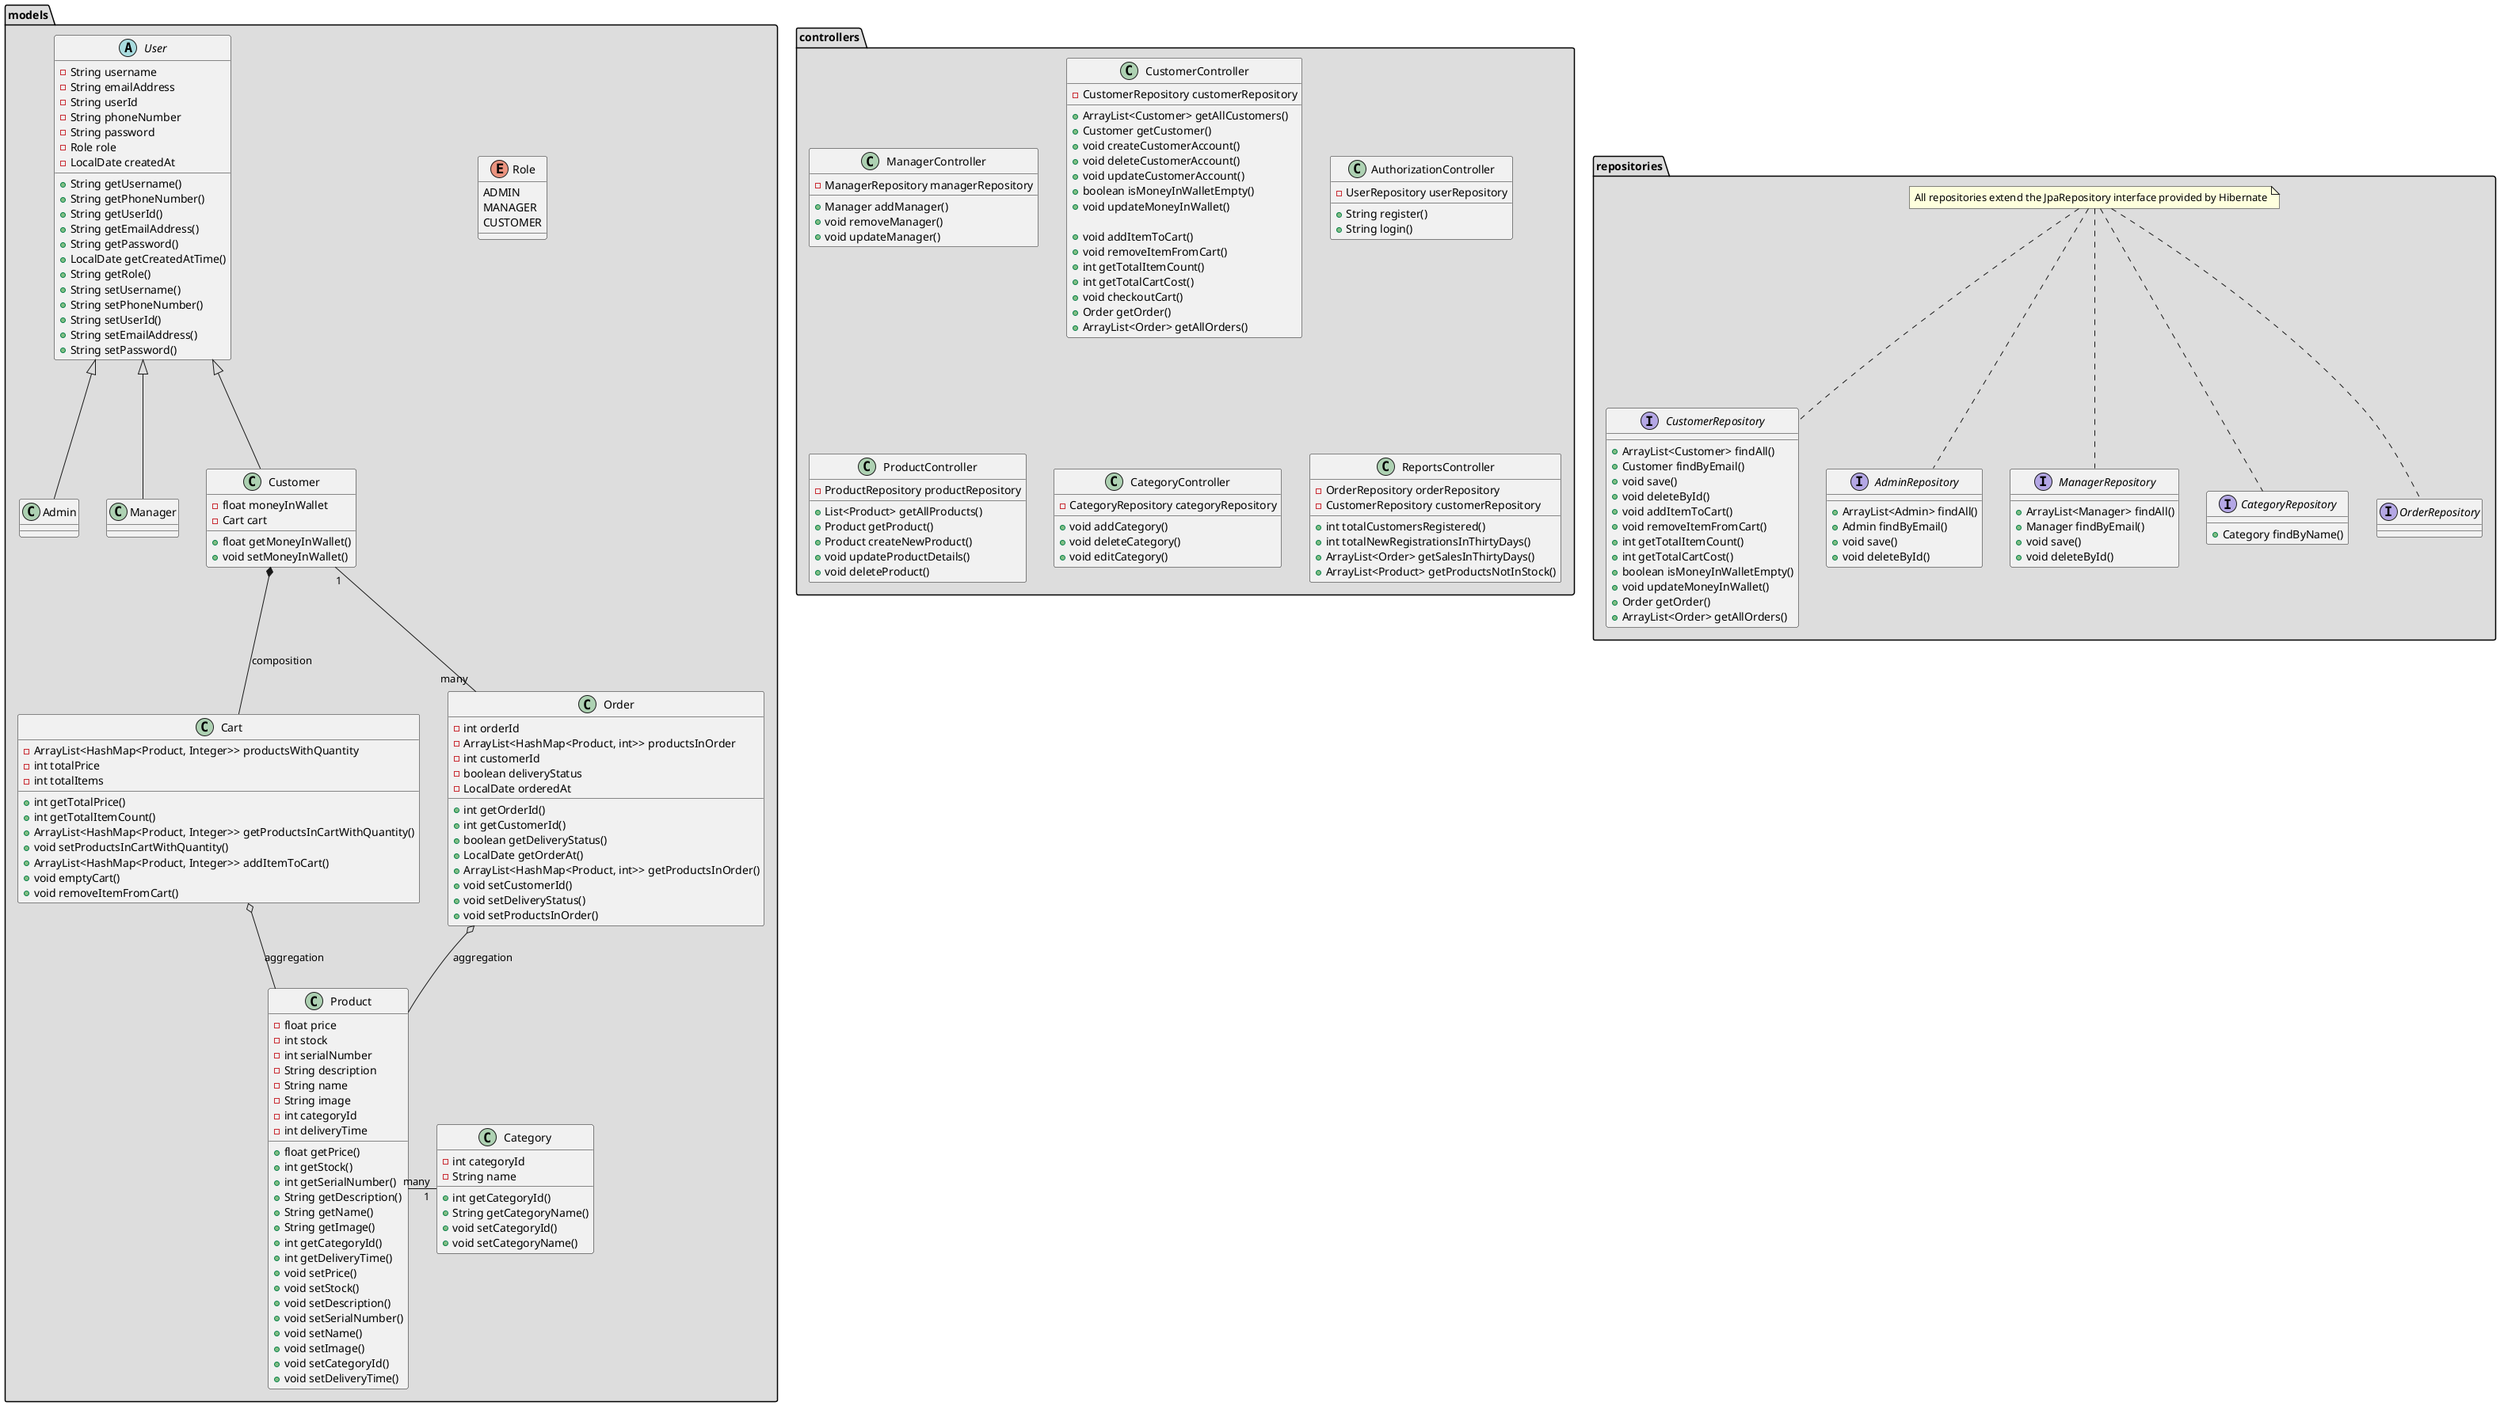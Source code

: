 @startuml Backend

' !theme mars from https://raw.githubusercontent.com/plantuml/plantuml/master/themes

' This is not gonna be a table
' Now probably it is a table

' TODO:Category and product association, Remove cart controller, Reports, Extend JPA Repository, Timestamps for user and orders and a reports contrloler with order repo

' *Entity classes
package models #DDDDDD {
  enum Role{
    ADMIN
    MANAGER
    CUSTOMER
  }

  abstract class User {
    -String username
    -String emailAddress
    -String userId
    -String phoneNumber
    -String password
    -Role role
    -LocalDate createdAt

    +String getUsername()
    +String getPhoneNumber()
    +String getUserId()
    +String getEmailAddress()
    +String getPassword()
    +LocalDate getCreatedAtTime()
    +String getRole()
    +String setUsername()
    +String setPhoneNumber()
    +String setUserId()
    +String setEmailAddress()
    +String setPassword()
  }

  class Admin Extends User{
  }

  class Manager Extends User{
  }

  class Customer Extends User{
    -float moneyInWallet
    -Cart cart

    +float getMoneyInWallet()
    +void setMoneyInWallet()
  }

  class Product{
    -float price
    -int stock
    -int serialNumber
    -String description
    -String name
    -String image
    -int categoryId
    -int deliveryTime

    +float getPrice()
    +int getStock()
    +int getSerialNumber()
    +String getDescription()
    +String getName()
    +String getImage()
    +int getCategoryId()
    +int getDeliveryTime()
    +void setPrice()
    +void setStock()
    +void setDescription()
    +void setSerialNumber()
    +void setName()
    +void setImage()
    +void setCategoryId()
    +void setDeliveryTime()
  }

  ' This is is gonna be a table too
  class Category{
    -int categoryId
    -String name
    +int getCategoryId()
    +String getCategoryName()
    +void setCategoryId()
    +void setCategoryName()
  }

  class Cart {
    -ArrayList<HashMap<Product, Integer>> productsWithQuantity
    -int totalPrice
    -int totalItems
    +int getTotalPrice()
    +int getTotalItemCount()
    +ArrayList<HashMap<Product, Integer>> getProductsInCartWithQuantity()
    +void setProductsInCartWithQuantity()
    +ArrayList<HashMap<Product, Integer>> addItemToCart()
    +void emptyCart()
    +void removeItemFromCart()
  }

  ' TODO:Order class
  ' Order
  class Order{
    -int orderId
    -ArrayList<HashMap<Product, int>> productsInOrder
    -int customerId
    -boolean deliveryStatus
    -LocalDate orderedAt

    +int getOrderId()
    +int getCustomerId()
    +boolean getDeliveryStatus()
    +LocalDate getOrderAt()
    +ArrayList<HashMap<Product, int>> getProductsInOrder()
    +void setCustomerId()
    +void setDeliveryStatus()
    +void setProductsInOrder()
  }
}

' *Repositories
' This extends JPA repository
package repositories #DDDDDD{

  note  "All repositories extend the JpaRepository interface provided by Hibernate" as n1

  interface CustomerRepository{
    +ArrayList<Customer> findAll()
    +Customer findByEmail()
    +void save()
    +void deleteById()
    +void addItemToCart()
    +void removeItemFromCart()
    +int getTotalItemCount()
    +int getTotalCartCost()
    +boolean isMoneyInWalletEmpty()
    +void updateMoneyInWallet()
    +Order getOrder()
    +ArrayList<Order> getAllOrders()
  }

  interface AdminRepository {
    +ArrayList<Admin> findAll()
    +Admin findByEmail()
    +void save()
    +void deleteById()
  }

  interface ManagerRepository{
    +ArrayList<Manager> findAll()
    +Manager findByEmail()
    +void save()
    +void deleteById()

  }

  ' interface CartRepository {
  '   +Cart getCart()
  '   +int getTotalPrice()
  '   +int getTotalItemCount()
  '   +void addItemToCart()
  '   +void removeItemFromCart()
  '   +void emptyCart()
  ' }

  interface CategoryRepository{
  +Category findByName()
  }

  interface OrderRepository{

  }
  n1 .. OrderRepository
  n1 .. CategoryRepository
  n1 .. ManagerRepository
  n1 .. AdminRepository
  n1 .. CustomerRepository
}

' *Controllers
package controllers #DDDDDD {
  class ManagerController{
    -ManagerRepository managerRepository

    +Manager addManager()
    +void removeManager()
    +void updateManager()
    ' how is the report being gotten?
  ' what will the difference be between the Product methods to update product attributes?
  }

  class CustomerController {
    -CustomerRepository customerRepository

    +ArrayList<Customer> getAllCustomers()
    +Customer getCustomer()
    +void createCustomerAccount()
    +void deleteCustomerAccount()
    +void updateCustomerAccount()
    +boolean isMoneyInWalletEmpty()
    +void updateMoneyInWallet()

    +void addItemToCart()
    +void removeItemFromCart()
    +int getTotalItemCount()
    +int getTotalCartCost()
    +void checkoutCart()


    +Order getOrder()
    +ArrayList<Order> getAllOrders()
  }

  ' TODO:Auth class
  class AuthorizationController{
    -UserRepository userRepository

    +String register()
    +String login()
  }

  class ProductController{
    -ProductRepository productRepository

    +List<Product> getAllProducts()
    +Product getProduct()
    +Product createNewProduct()
    +void updateProductDetails()
    +void deleteProduct()
  }

  class CategoryController{
    -CategoryRepository categoryRepository

    +void addCategory()
    +void deleteCategory()
    +void editCategory()
  }

  class ReportsController{
    -OrderRepository orderRepository
    -CustomerRepository customerRepository

    +int totalCustomersRegistered()
    +int totalNewRegistrationsInThirtyDays()
    +ArrayList<Order> getSalesInThirtyDays()
    +ArrayList<Product> getProductsNotInStock()
  }

  ' class CartController {
  '   -CartRepository CartRepository

  '   +Cart getCart()
  '   +int getTotalPrice()
  '   +int getTotalItemCount()
  '   +void addItemToCart()
  '   +void removeItemFromCart()
  '   +void emptyCart()
  ' }

}

' Relations
Customer *-- Cart : composition
Product "many" - "1" Category
Customer "1" -- "many" Order
Cart o-- Product : aggregation
Order o-- Product : aggregation
@enduml